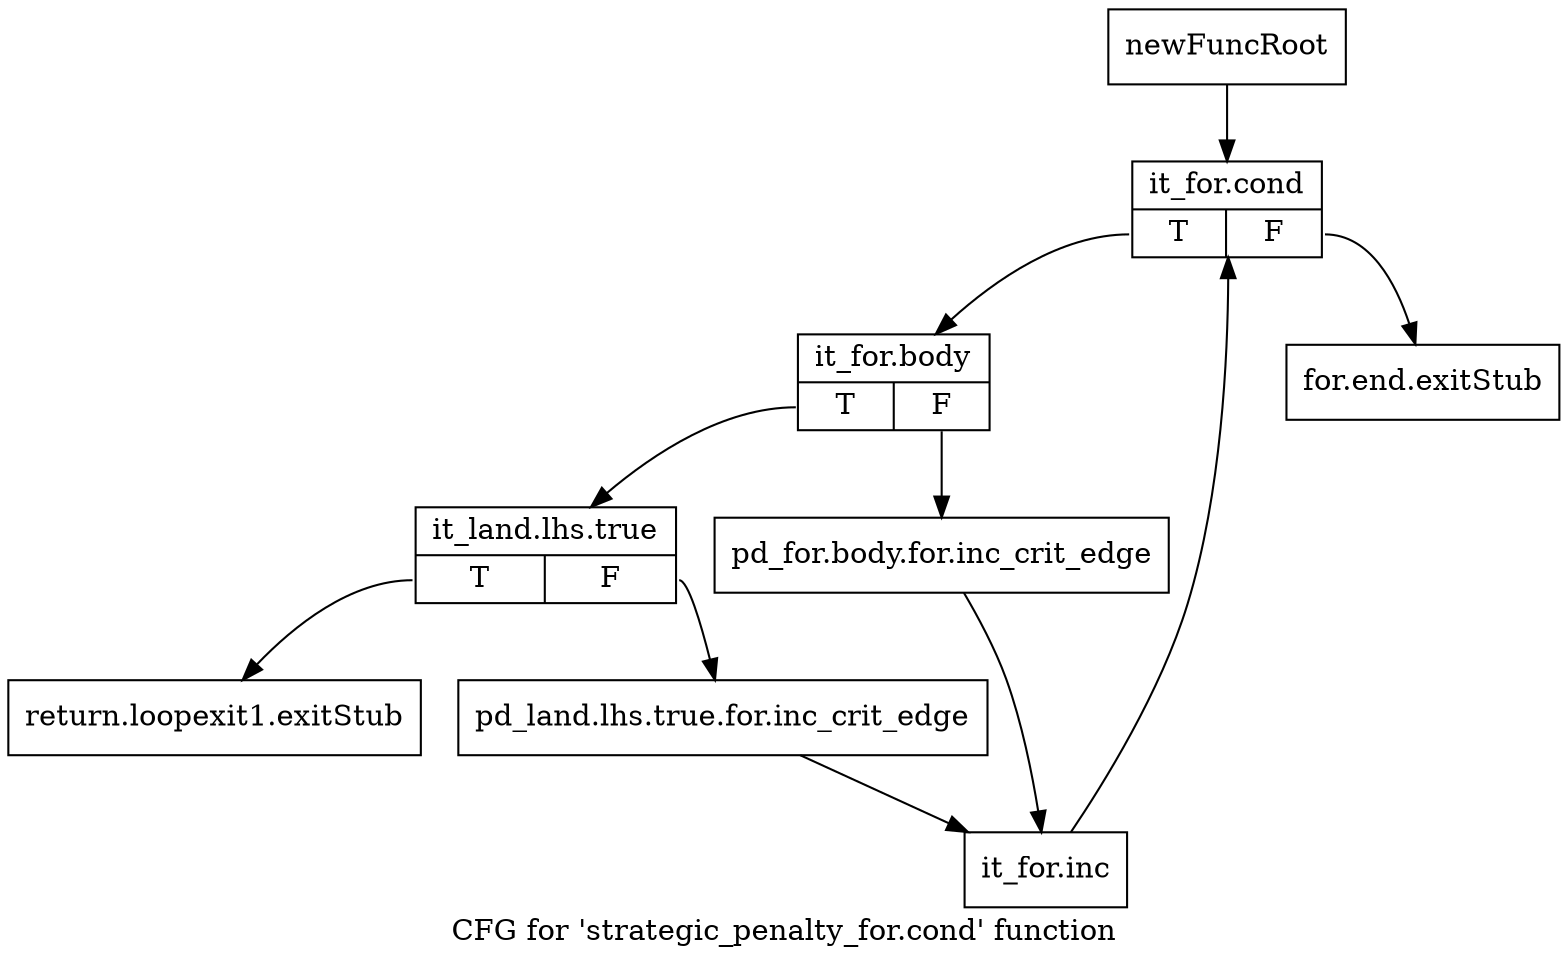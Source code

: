 digraph "CFG for 'strategic_penalty_for.cond' function" {
	label="CFG for 'strategic_penalty_for.cond' function";

	Node0x4687160 [shape=record,label="{newFuncRoot}"];
	Node0x4687160 -> Node0x4691a40;
	Node0x46871b0 [shape=record,label="{for.end.exitStub}"];
	Node0x46919f0 [shape=record,label="{return.loopexit1.exitStub}"];
	Node0x4691a40 [shape=record,label="{it_for.cond|{<s0>T|<s1>F}}"];
	Node0x4691a40:s0 -> Node0x4691a90;
	Node0x4691a40:s1 -> Node0x46871b0;
	Node0x4691a90 [shape=record,label="{it_for.body|{<s0>T|<s1>F}}"];
	Node0x4691a90:s0 -> Node0x4691b30;
	Node0x4691a90:s1 -> Node0x4691ae0;
	Node0x4691ae0 [shape=record,label="{pd_for.body.for.inc_crit_edge}"];
	Node0x4691ae0 -> Node0x4691bd0;
	Node0x4691b30 [shape=record,label="{it_land.lhs.true|{<s0>T|<s1>F}}"];
	Node0x4691b30:s0 -> Node0x46919f0;
	Node0x4691b30:s1 -> Node0x4691b80;
	Node0x4691b80 [shape=record,label="{pd_land.lhs.true.for.inc_crit_edge}"];
	Node0x4691b80 -> Node0x4691bd0;
	Node0x4691bd0 [shape=record,label="{it_for.inc}"];
	Node0x4691bd0 -> Node0x4691a40;
}
